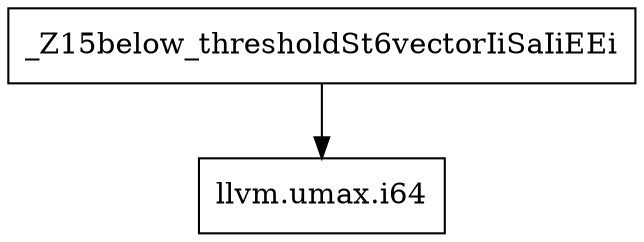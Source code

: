digraph CallGraph {
    // Nodes
    node [shape=box];
    below_threshold [label="_Z15below_thresholdSt6vectorIiSaIiEEi"];
    llvm_umax [label="llvm.umax.i64"];
    
    // Edges
    below_threshold -> llvm_umax;
}
